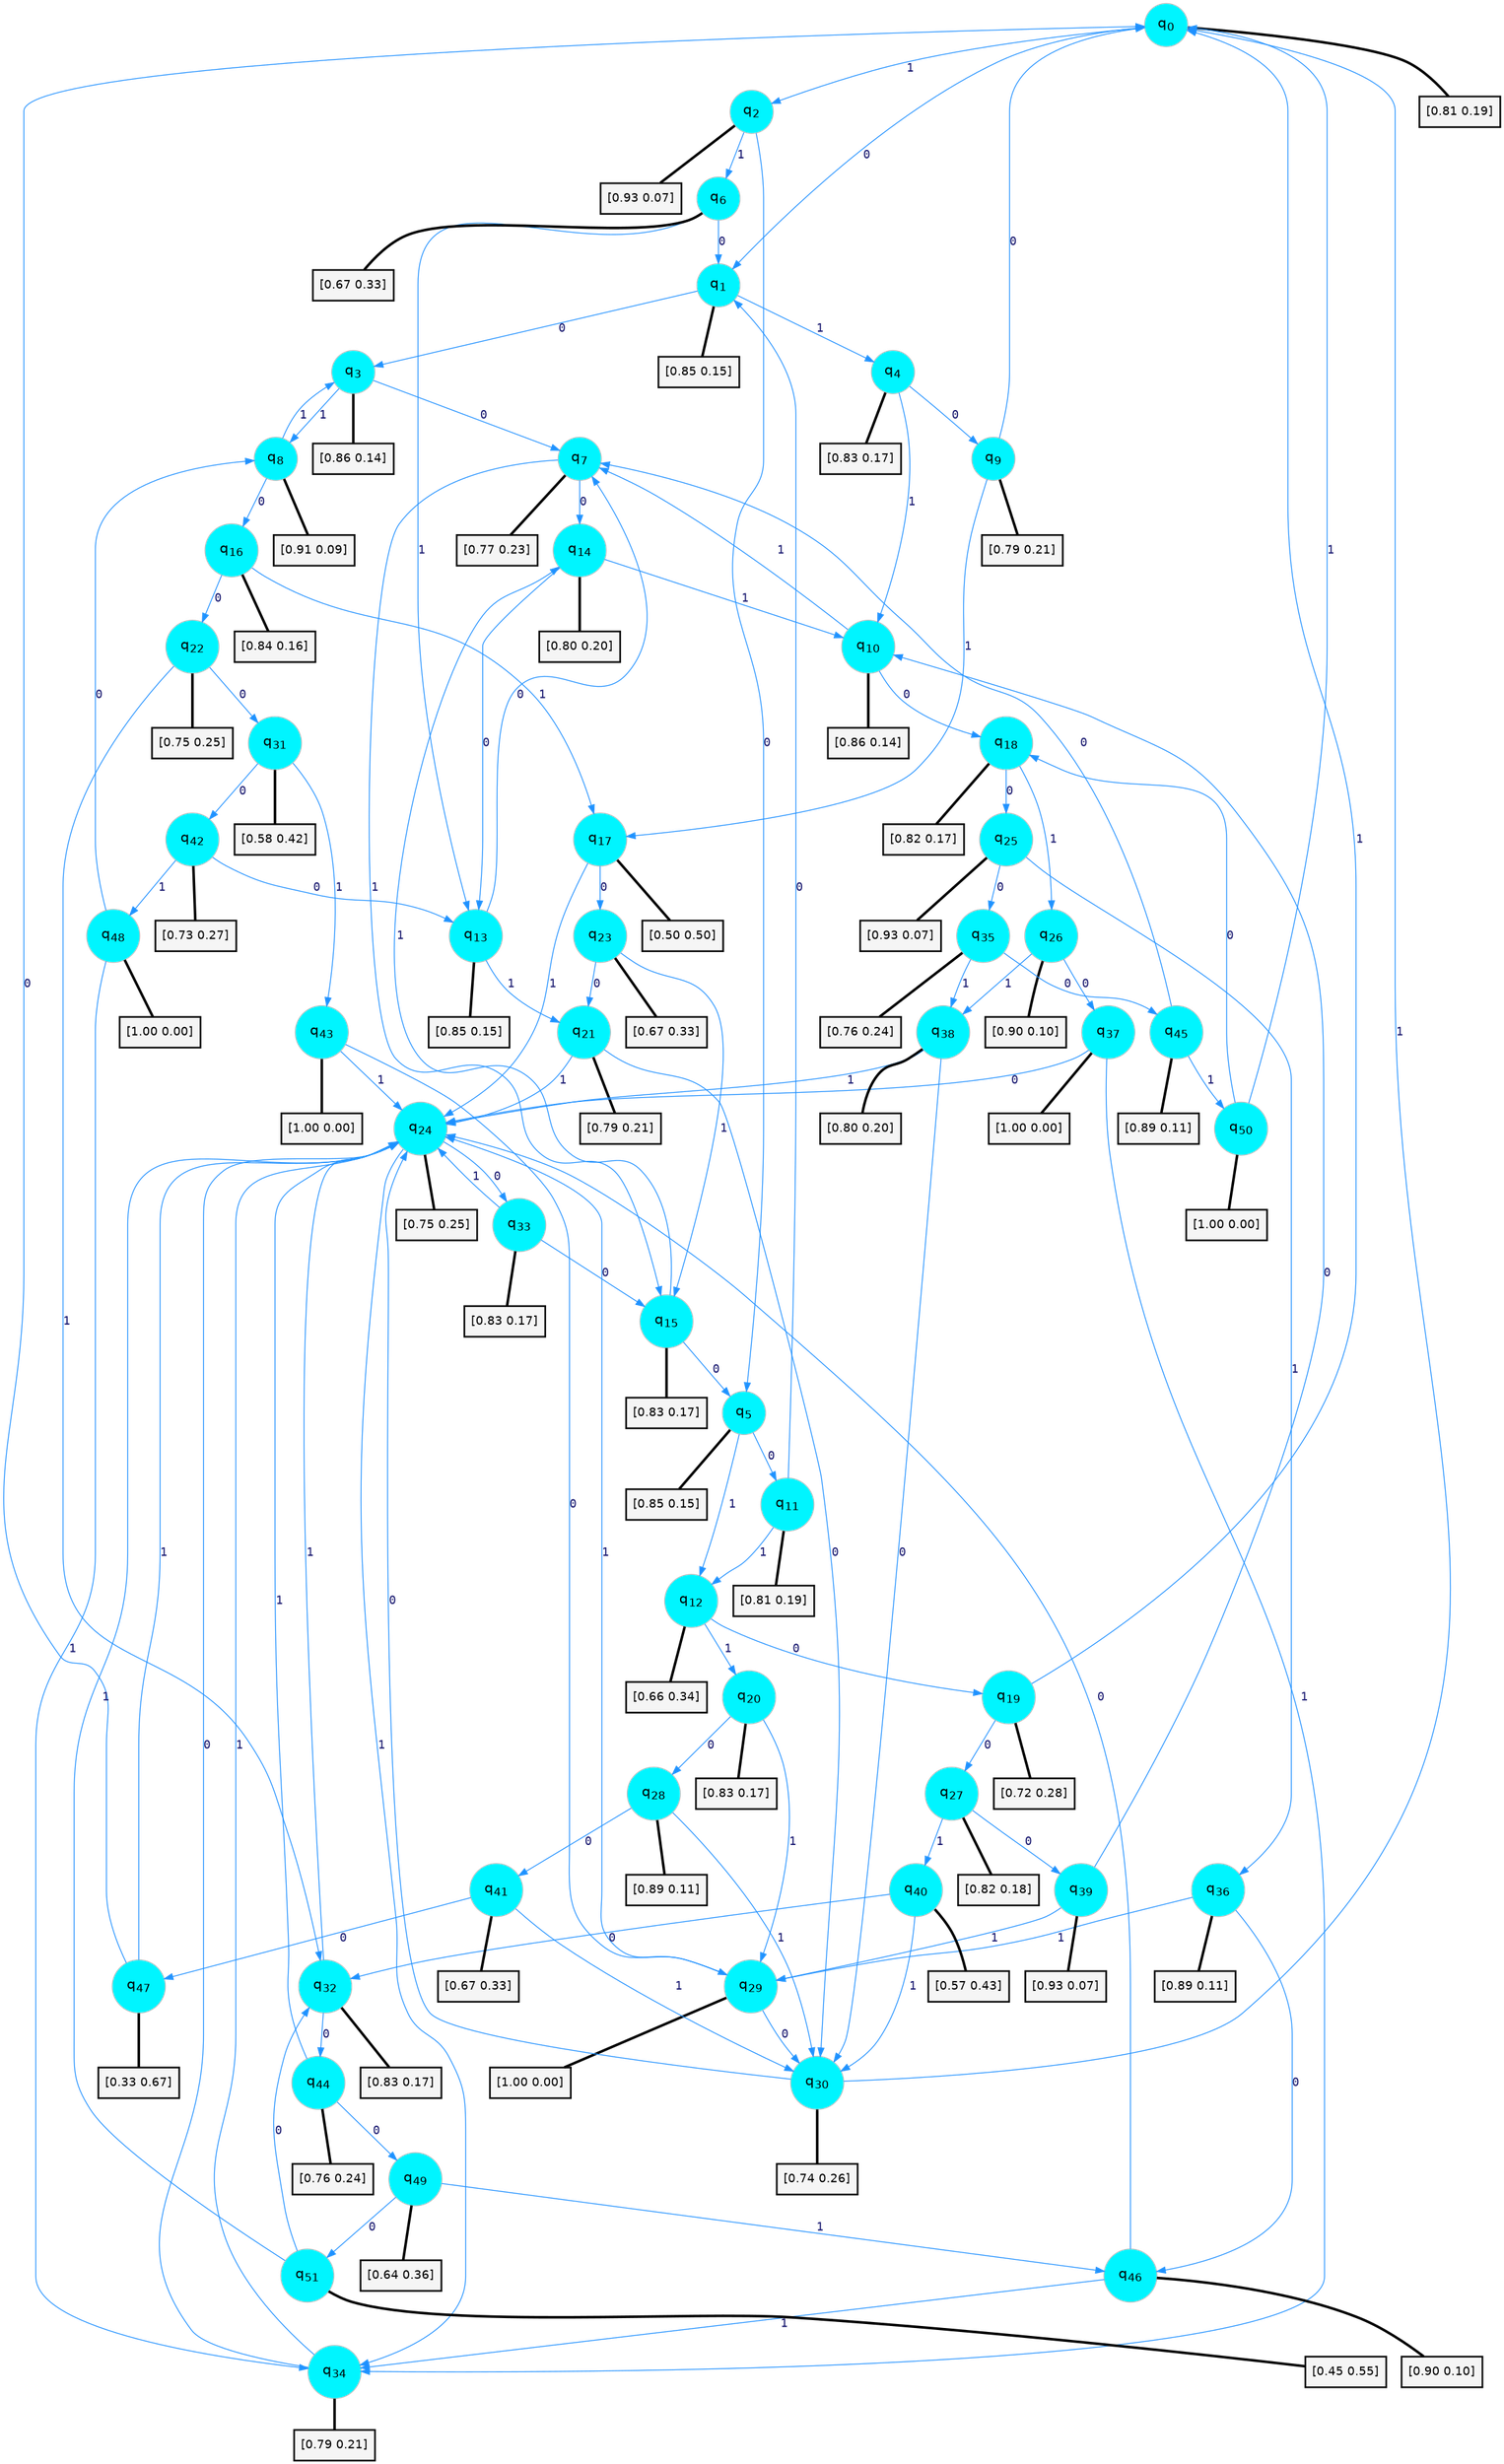digraph G {
graph [
bgcolor=transparent, dpi=300, rankdir=TD, size="40,25"];
node [
color=gray, fillcolor=turquoise1, fontcolor=black, fontname=Helvetica, fontsize=16, fontweight=bold, shape=circle, style=filled];
edge [
arrowsize=1, color=dodgerblue1, fontcolor=midnightblue, fontname=courier, fontweight=bold, penwidth=1, style=solid, weight=20];
0[label=<q<SUB>0</SUB>>];
1[label=<q<SUB>1</SUB>>];
2[label=<q<SUB>2</SUB>>];
3[label=<q<SUB>3</SUB>>];
4[label=<q<SUB>4</SUB>>];
5[label=<q<SUB>5</SUB>>];
6[label=<q<SUB>6</SUB>>];
7[label=<q<SUB>7</SUB>>];
8[label=<q<SUB>8</SUB>>];
9[label=<q<SUB>9</SUB>>];
10[label=<q<SUB>10</SUB>>];
11[label=<q<SUB>11</SUB>>];
12[label=<q<SUB>12</SUB>>];
13[label=<q<SUB>13</SUB>>];
14[label=<q<SUB>14</SUB>>];
15[label=<q<SUB>15</SUB>>];
16[label=<q<SUB>16</SUB>>];
17[label=<q<SUB>17</SUB>>];
18[label=<q<SUB>18</SUB>>];
19[label=<q<SUB>19</SUB>>];
20[label=<q<SUB>20</SUB>>];
21[label=<q<SUB>21</SUB>>];
22[label=<q<SUB>22</SUB>>];
23[label=<q<SUB>23</SUB>>];
24[label=<q<SUB>24</SUB>>];
25[label=<q<SUB>25</SUB>>];
26[label=<q<SUB>26</SUB>>];
27[label=<q<SUB>27</SUB>>];
28[label=<q<SUB>28</SUB>>];
29[label=<q<SUB>29</SUB>>];
30[label=<q<SUB>30</SUB>>];
31[label=<q<SUB>31</SUB>>];
32[label=<q<SUB>32</SUB>>];
33[label=<q<SUB>33</SUB>>];
34[label=<q<SUB>34</SUB>>];
35[label=<q<SUB>35</SUB>>];
36[label=<q<SUB>36</SUB>>];
37[label=<q<SUB>37</SUB>>];
38[label=<q<SUB>38</SUB>>];
39[label=<q<SUB>39</SUB>>];
40[label=<q<SUB>40</SUB>>];
41[label=<q<SUB>41</SUB>>];
42[label=<q<SUB>42</SUB>>];
43[label=<q<SUB>43</SUB>>];
44[label=<q<SUB>44</SUB>>];
45[label=<q<SUB>45</SUB>>];
46[label=<q<SUB>46</SUB>>];
47[label=<q<SUB>47</SUB>>];
48[label=<q<SUB>48</SUB>>];
49[label=<q<SUB>49</SUB>>];
50[label=<q<SUB>50</SUB>>];
51[label=<q<SUB>51</SUB>>];
52[label="[0.81 0.19]", shape=box,fontcolor=black, fontname=Helvetica, fontsize=14, penwidth=2, fillcolor=whitesmoke,color=black];
53[label="[0.85 0.15]", shape=box,fontcolor=black, fontname=Helvetica, fontsize=14, penwidth=2, fillcolor=whitesmoke,color=black];
54[label="[0.93 0.07]", shape=box,fontcolor=black, fontname=Helvetica, fontsize=14, penwidth=2, fillcolor=whitesmoke,color=black];
55[label="[0.86 0.14]", shape=box,fontcolor=black, fontname=Helvetica, fontsize=14, penwidth=2, fillcolor=whitesmoke,color=black];
56[label="[0.83 0.17]", shape=box,fontcolor=black, fontname=Helvetica, fontsize=14, penwidth=2, fillcolor=whitesmoke,color=black];
57[label="[0.85 0.15]", shape=box,fontcolor=black, fontname=Helvetica, fontsize=14, penwidth=2, fillcolor=whitesmoke,color=black];
58[label="[0.67 0.33]", shape=box,fontcolor=black, fontname=Helvetica, fontsize=14, penwidth=2, fillcolor=whitesmoke,color=black];
59[label="[0.77 0.23]", shape=box,fontcolor=black, fontname=Helvetica, fontsize=14, penwidth=2, fillcolor=whitesmoke,color=black];
60[label="[0.91 0.09]", shape=box,fontcolor=black, fontname=Helvetica, fontsize=14, penwidth=2, fillcolor=whitesmoke,color=black];
61[label="[0.79 0.21]", shape=box,fontcolor=black, fontname=Helvetica, fontsize=14, penwidth=2, fillcolor=whitesmoke,color=black];
62[label="[0.86 0.14]", shape=box,fontcolor=black, fontname=Helvetica, fontsize=14, penwidth=2, fillcolor=whitesmoke,color=black];
63[label="[0.81 0.19]", shape=box,fontcolor=black, fontname=Helvetica, fontsize=14, penwidth=2, fillcolor=whitesmoke,color=black];
64[label="[0.66 0.34]", shape=box,fontcolor=black, fontname=Helvetica, fontsize=14, penwidth=2, fillcolor=whitesmoke,color=black];
65[label="[0.85 0.15]", shape=box,fontcolor=black, fontname=Helvetica, fontsize=14, penwidth=2, fillcolor=whitesmoke,color=black];
66[label="[0.80 0.20]", shape=box,fontcolor=black, fontname=Helvetica, fontsize=14, penwidth=2, fillcolor=whitesmoke,color=black];
67[label="[0.83 0.17]", shape=box,fontcolor=black, fontname=Helvetica, fontsize=14, penwidth=2, fillcolor=whitesmoke,color=black];
68[label="[0.84 0.16]", shape=box,fontcolor=black, fontname=Helvetica, fontsize=14, penwidth=2, fillcolor=whitesmoke,color=black];
69[label="[0.50 0.50]", shape=box,fontcolor=black, fontname=Helvetica, fontsize=14, penwidth=2, fillcolor=whitesmoke,color=black];
70[label="[0.82 0.17]", shape=box,fontcolor=black, fontname=Helvetica, fontsize=14, penwidth=2, fillcolor=whitesmoke,color=black];
71[label="[0.72 0.28]", shape=box,fontcolor=black, fontname=Helvetica, fontsize=14, penwidth=2, fillcolor=whitesmoke,color=black];
72[label="[0.83 0.17]", shape=box,fontcolor=black, fontname=Helvetica, fontsize=14, penwidth=2, fillcolor=whitesmoke,color=black];
73[label="[0.79 0.21]", shape=box,fontcolor=black, fontname=Helvetica, fontsize=14, penwidth=2, fillcolor=whitesmoke,color=black];
74[label="[0.75 0.25]", shape=box,fontcolor=black, fontname=Helvetica, fontsize=14, penwidth=2, fillcolor=whitesmoke,color=black];
75[label="[0.67 0.33]", shape=box,fontcolor=black, fontname=Helvetica, fontsize=14, penwidth=2, fillcolor=whitesmoke,color=black];
76[label="[0.75 0.25]", shape=box,fontcolor=black, fontname=Helvetica, fontsize=14, penwidth=2, fillcolor=whitesmoke,color=black];
77[label="[0.93 0.07]", shape=box,fontcolor=black, fontname=Helvetica, fontsize=14, penwidth=2, fillcolor=whitesmoke,color=black];
78[label="[0.90 0.10]", shape=box,fontcolor=black, fontname=Helvetica, fontsize=14, penwidth=2, fillcolor=whitesmoke,color=black];
79[label="[0.82 0.18]", shape=box,fontcolor=black, fontname=Helvetica, fontsize=14, penwidth=2, fillcolor=whitesmoke,color=black];
80[label="[0.89 0.11]", shape=box,fontcolor=black, fontname=Helvetica, fontsize=14, penwidth=2, fillcolor=whitesmoke,color=black];
81[label="[1.00 0.00]", shape=box,fontcolor=black, fontname=Helvetica, fontsize=14, penwidth=2, fillcolor=whitesmoke,color=black];
82[label="[0.74 0.26]", shape=box,fontcolor=black, fontname=Helvetica, fontsize=14, penwidth=2, fillcolor=whitesmoke,color=black];
83[label="[0.58 0.42]", shape=box,fontcolor=black, fontname=Helvetica, fontsize=14, penwidth=2, fillcolor=whitesmoke,color=black];
84[label="[0.83 0.17]", shape=box,fontcolor=black, fontname=Helvetica, fontsize=14, penwidth=2, fillcolor=whitesmoke,color=black];
85[label="[0.83 0.17]", shape=box,fontcolor=black, fontname=Helvetica, fontsize=14, penwidth=2, fillcolor=whitesmoke,color=black];
86[label="[0.79 0.21]", shape=box,fontcolor=black, fontname=Helvetica, fontsize=14, penwidth=2, fillcolor=whitesmoke,color=black];
87[label="[0.76 0.24]", shape=box,fontcolor=black, fontname=Helvetica, fontsize=14, penwidth=2, fillcolor=whitesmoke,color=black];
88[label="[0.89 0.11]", shape=box,fontcolor=black, fontname=Helvetica, fontsize=14, penwidth=2, fillcolor=whitesmoke,color=black];
89[label="[1.00 0.00]", shape=box,fontcolor=black, fontname=Helvetica, fontsize=14, penwidth=2, fillcolor=whitesmoke,color=black];
90[label="[0.80 0.20]", shape=box,fontcolor=black, fontname=Helvetica, fontsize=14, penwidth=2, fillcolor=whitesmoke,color=black];
91[label="[0.93 0.07]", shape=box,fontcolor=black, fontname=Helvetica, fontsize=14, penwidth=2, fillcolor=whitesmoke,color=black];
92[label="[0.57 0.43]", shape=box,fontcolor=black, fontname=Helvetica, fontsize=14, penwidth=2, fillcolor=whitesmoke,color=black];
93[label="[0.67 0.33]", shape=box,fontcolor=black, fontname=Helvetica, fontsize=14, penwidth=2, fillcolor=whitesmoke,color=black];
94[label="[0.73 0.27]", shape=box,fontcolor=black, fontname=Helvetica, fontsize=14, penwidth=2, fillcolor=whitesmoke,color=black];
95[label="[1.00 0.00]", shape=box,fontcolor=black, fontname=Helvetica, fontsize=14, penwidth=2, fillcolor=whitesmoke,color=black];
96[label="[0.76 0.24]", shape=box,fontcolor=black, fontname=Helvetica, fontsize=14, penwidth=2, fillcolor=whitesmoke,color=black];
97[label="[0.89 0.11]", shape=box,fontcolor=black, fontname=Helvetica, fontsize=14, penwidth=2, fillcolor=whitesmoke,color=black];
98[label="[0.90 0.10]", shape=box,fontcolor=black, fontname=Helvetica, fontsize=14, penwidth=2, fillcolor=whitesmoke,color=black];
99[label="[0.33 0.67]", shape=box,fontcolor=black, fontname=Helvetica, fontsize=14, penwidth=2, fillcolor=whitesmoke,color=black];
100[label="[1.00 0.00]", shape=box,fontcolor=black, fontname=Helvetica, fontsize=14, penwidth=2, fillcolor=whitesmoke,color=black];
101[label="[0.64 0.36]", shape=box,fontcolor=black, fontname=Helvetica, fontsize=14, penwidth=2, fillcolor=whitesmoke,color=black];
102[label="[1.00 0.00]", shape=box,fontcolor=black, fontname=Helvetica, fontsize=14, penwidth=2, fillcolor=whitesmoke,color=black];
103[label="[0.45 0.55]", shape=box,fontcolor=black, fontname=Helvetica, fontsize=14, penwidth=2, fillcolor=whitesmoke,color=black];
0->1 [label=0];
0->2 [label=1];
0->52 [arrowhead=none, penwidth=3,color=black];
1->3 [label=0];
1->4 [label=1];
1->53 [arrowhead=none, penwidth=3,color=black];
2->5 [label=0];
2->6 [label=1];
2->54 [arrowhead=none, penwidth=3,color=black];
3->7 [label=0];
3->8 [label=1];
3->55 [arrowhead=none, penwidth=3,color=black];
4->9 [label=0];
4->10 [label=1];
4->56 [arrowhead=none, penwidth=3,color=black];
5->11 [label=0];
5->12 [label=1];
5->57 [arrowhead=none, penwidth=3,color=black];
6->1 [label=0];
6->13 [label=1];
6->58 [arrowhead=none, penwidth=3,color=black];
7->14 [label=0];
7->15 [label=1];
7->59 [arrowhead=none, penwidth=3,color=black];
8->16 [label=0];
8->3 [label=1];
8->60 [arrowhead=none, penwidth=3,color=black];
9->0 [label=0];
9->17 [label=1];
9->61 [arrowhead=none, penwidth=3,color=black];
10->18 [label=0];
10->7 [label=1];
10->62 [arrowhead=none, penwidth=3,color=black];
11->1 [label=0];
11->12 [label=1];
11->63 [arrowhead=none, penwidth=3,color=black];
12->19 [label=0];
12->20 [label=1];
12->64 [arrowhead=none, penwidth=3,color=black];
13->7 [label=0];
13->21 [label=1];
13->65 [arrowhead=none, penwidth=3,color=black];
14->13 [label=0];
14->10 [label=1];
14->66 [arrowhead=none, penwidth=3,color=black];
15->5 [label=0];
15->14 [label=1];
15->67 [arrowhead=none, penwidth=3,color=black];
16->22 [label=0];
16->17 [label=1];
16->68 [arrowhead=none, penwidth=3,color=black];
17->23 [label=0];
17->24 [label=1];
17->69 [arrowhead=none, penwidth=3,color=black];
18->25 [label=0];
18->26 [label=1];
18->70 [arrowhead=none, penwidth=3,color=black];
19->27 [label=0];
19->0 [label=1];
19->71 [arrowhead=none, penwidth=3,color=black];
20->28 [label=0];
20->29 [label=1];
20->72 [arrowhead=none, penwidth=3,color=black];
21->30 [label=0];
21->24 [label=1];
21->73 [arrowhead=none, penwidth=3,color=black];
22->31 [label=0];
22->32 [label=1];
22->74 [arrowhead=none, penwidth=3,color=black];
23->21 [label=0];
23->15 [label=1];
23->75 [arrowhead=none, penwidth=3,color=black];
24->33 [label=0];
24->34 [label=1];
24->76 [arrowhead=none, penwidth=3,color=black];
25->35 [label=0];
25->36 [label=1];
25->77 [arrowhead=none, penwidth=3,color=black];
26->37 [label=0];
26->38 [label=1];
26->78 [arrowhead=none, penwidth=3,color=black];
27->39 [label=0];
27->40 [label=1];
27->79 [arrowhead=none, penwidth=3,color=black];
28->41 [label=0];
28->30 [label=1];
28->80 [arrowhead=none, penwidth=3,color=black];
29->30 [label=0];
29->24 [label=1];
29->81 [arrowhead=none, penwidth=3,color=black];
30->24 [label=0];
30->0 [label=1];
30->82 [arrowhead=none, penwidth=3,color=black];
31->42 [label=0];
31->43 [label=1];
31->83 [arrowhead=none, penwidth=3,color=black];
32->44 [label=0];
32->24 [label=1];
32->84 [arrowhead=none, penwidth=3,color=black];
33->15 [label=0];
33->24 [label=1];
33->85 [arrowhead=none, penwidth=3,color=black];
34->24 [label=0];
34->24 [label=1];
34->86 [arrowhead=none, penwidth=3,color=black];
35->45 [label=0];
35->38 [label=1];
35->87 [arrowhead=none, penwidth=3,color=black];
36->46 [label=0];
36->29 [label=1];
36->88 [arrowhead=none, penwidth=3,color=black];
37->24 [label=0];
37->34 [label=1];
37->89 [arrowhead=none, penwidth=3,color=black];
38->30 [label=0];
38->24 [label=1];
38->90 [arrowhead=none, penwidth=3,color=black];
39->10 [label=0];
39->29 [label=1];
39->91 [arrowhead=none, penwidth=3,color=black];
40->32 [label=0];
40->30 [label=1];
40->92 [arrowhead=none, penwidth=3,color=black];
41->47 [label=0];
41->30 [label=1];
41->93 [arrowhead=none, penwidth=3,color=black];
42->13 [label=0];
42->48 [label=1];
42->94 [arrowhead=none, penwidth=3,color=black];
43->29 [label=0];
43->24 [label=1];
43->95 [arrowhead=none, penwidth=3,color=black];
44->49 [label=0];
44->24 [label=1];
44->96 [arrowhead=none, penwidth=3,color=black];
45->7 [label=0];
45->50 [label=1];
45->97 [arrowhead=none, penwidth=3,color=black];
46->24 [label=0];
46->34 [label=1];
46->98 [arrowhead=none, penwidth=3,color=black];
47->0 [label=0];
47->24 [label=1];
47->99 [arrowhead=none, penwidth=3,color=black];
48->8 [label=0];
48->34 [label=1];
48->100 [arrowhead=none, penwidth=3,color=black];
49->51 [label=0];
49->46 [label=1];
49->101 [arrowhead=none, penwidth=3,color=black];
50->18 [label=0];
50->0 [label=1];
50->102 [arrowhead=none, penwidth=3,color=black];
51->32 [label=0];
51->24 [label=1];
51->103 [arrowhead=none, penwidth=3,color=black];
}
